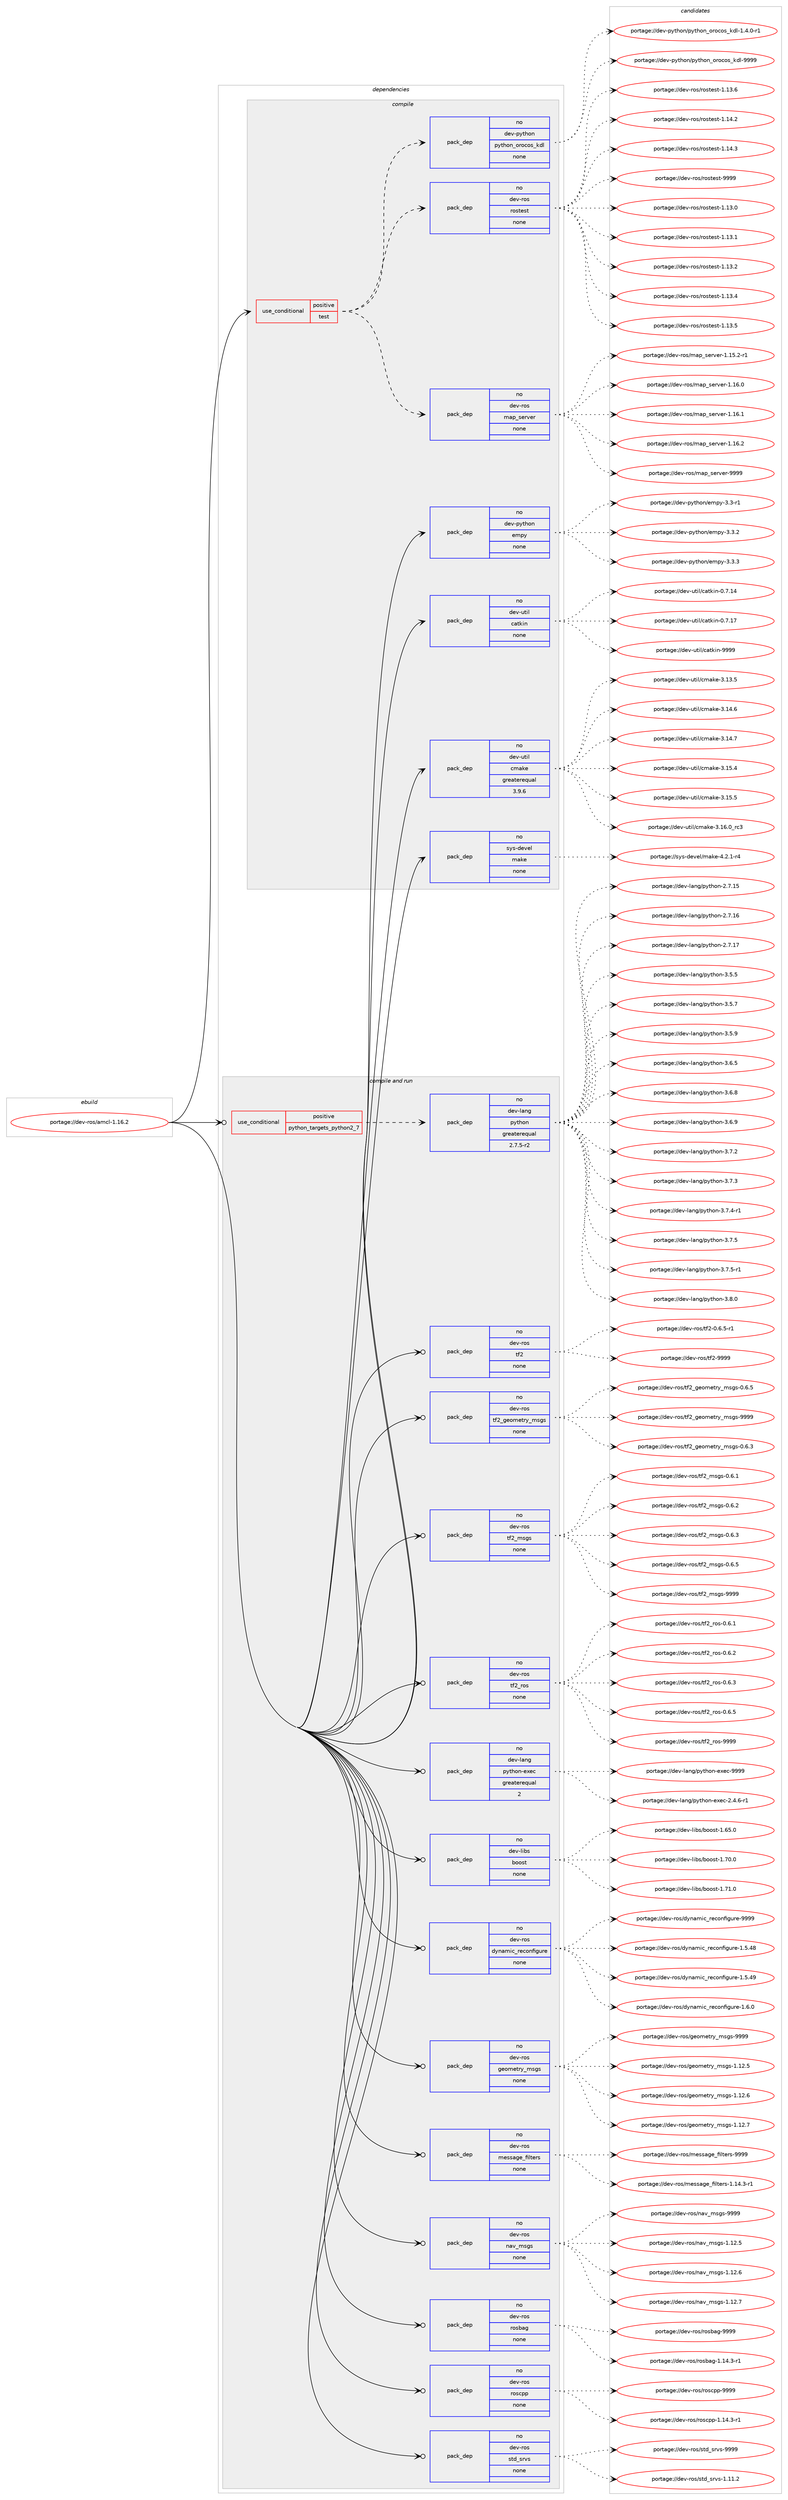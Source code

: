 digraph prolog {

# *************
# Graph options
# *************

newrank=true;
concentrate=true;
compound=true;
graph [rankdir=LR,fontname=Helvetica,fontsize=10,ranksep=1.5];#, ranksep=2.5, nodesep=0.2];
edge  [arrowhead=vee];
node  [fontname=Helvetica,fontsize=10];

# **********
# The ebuild
# **********

subgraph cluster_leftcol {
color=gray;
rank=same;
label=<<i>ebuild</i>>;
id [label="portage://dev-ros/amcl-1.16.2", color=red, width=4, href="../dev-ros/amcl-1.16.2.svg"];
}

# ****************
# The dependencies
# ****************

subgraph cluster_midcol {
color=gray;
label=<<i>dependencies</i>>;
subgraph cluster_compile {
fillcolor="#eeeeee";
style=filled;
label=<<i>compile</i>>;
subgraph cond41970 {
dependency183163 [label=<<TABLE BORDER="0" CELLBORDER="1" CELLSPACING="0" CELLPADDING="4"><TR><TD ROWSPAN="3" CELLPADDING="10">use_conditional</TD></TR><TR><TD>positive</TD></TR><TR><TD>test</TD></TR></TABLE>>, shape=none, color=red];
subgraph pack137773 {
dependency183164 [label=<<TABLE BORDER="0" CELLBORDER="1" CELLSPACING="0" CELLPADDING="4" WIDTH="220"><TR><TD ROWSPAN="6" CELLPADDING="30">pack_dep</TD></TR><TR><TD WIDTH="110">no</TD></TR><TR><TD>dev-ros</TD></TR><TR><TD>rostest</TD></TR><TR><TD>none</TD></TR><TR><TD></TD></TR></TABLE>>, shape=none, color=blue];
}
dependency183163:e -> dependency183164:w [weight=20,style="dashed",arrowhead="vee"];
subgraph pack137774 {
dependency183165 [label=<<TABLE BORDER="0" CELLBORDER="1" CELLSPACING="0" CELLPADDING="4" WIDTH="220"><TR><TD ROWSPAN="6" CELLPADDING="30">pack_dep</TD></TR><TR><TD WIDTH="110">no</TD></TR><TR><TD>dev-python</TD></TR><TR><TD>python_orocos_kdl</TD></TR><TR><TD>none</TD></TR><TR><TD></TD></TR></TABLE>>, shape=none, color=blue];
}
dependency183163:e -> dependency183165:w [weight=20,style="dashed",arrowhead="vee"];
subgraph pack137775 {
dependency183166 [label=<<TABLE BORDER="0" CELLBORDER="1" CELLSPACING="0" CELLPADDING="4" WIDTH="220"><TR><TD ROWSPAN="6" CELLPADDING="30">pack_dep</TD></TR><TR><TD WIDTH="110">no</TD></TR><TR><TD>dev-ros</TD></TR><TR><TD>map_server</TD></TR><TR><TD>none</TD></TR><TR><TD></TD></TR></TABLE>>, shape=none, color=blue];
}
dependency183163:e -> dependency183166:w [weight=20,style="dashed",arrowhead="vee"];
}
id:e -> dependency183163:w [weight=20,style="solid",arrowhead="vee"];
subgraph pack137776 {
dependency183167 [label=<<TABLE BORDER="0" CELLBORDER="1" CELLSPACING="0" CELLPADDING="4" WIDTH="220"><TR><TD ROWSPAN="6" CELLPADDING="30">pack_dep</TD></TR><TR><TD WIDTH="110">no</TD></TR><TR><TD>dev-python</TD></TR><TR><TD>empy</TD></TR><TR><TD>none</TD></TR><TR><TD></TD></TR></TABLE>>, shape=none, color=blue];
}
id:e -> dependency183167:w [weight=20,style="solid",arrowhead="vee"];
subgraph pack137777 {
dependency183168 [label=<<TABLE BORDER="0" CELLBORDER="1" CELLSPACING="0" CELLPADDING="4" WIDTH="220"><TR><TD ROWSPAN="6" CELLPADDING="30">pack_dep</TD></TR><TR><TD WIDTH="110">no</TD></TR><TR><TD>dev-util</TD></TR><TR><TD>catkin</TD></TR><TR><TD>none</TD></TR><TR><TD></TD></TR></TABLE>>, shape=none, color=blue];
}
id:e -> dependency183168:w [weight=20,style="solid",arrowhead="vee"];
subgraph pack137778 {
dependency183169 [label=<<TABLE BORDER="0" CELLBORDER="1" CELLSPACING="0" CELLPADDING="4" WIDTH="220"><TR><TD ROWSPAN="6" CELLPADDING="30">pack_dep</TD></TR><TR><TD WIDTH="110">no</TD></TR><TR><TD>dev-util</TD></TR><TR><TD>cmake</TD></TR><TR><TD>greaterequal</TD></TR><TR><TD>3.9.6</TD></TR></TABLE>>, shape=none, color=blue];
}
id:e -> dependency183169:w [weight=20,style="solid",arrowhead="vee"];
subgraph pack137779 {
dependency183170 [label=<<TABLE BORDER="0" CELLBORDER="1" CELLSPACING="0" CELLPADDING="4" WIDTH="220"><TR><TD ROWSPAN="6" CELLPADDING="30">pack_dep</TD></TR><TR><TD WIDTH="110">no</TD></TR><TR><TD>sys-devel</TD></TR><TR><TD>make</TD></TR><TR><TD>none</TD></TR><TR><TD></TD></TR></TABLE>>, shape=none, color=blue];
}
id:e -> dependency183170:w [weight=20,style="solid",arrowhead="vee"];
}
subgraph cluster_compileandrun {
fillcolor="#eeeeee";
style=filled;
label=<<i>compile and run</i>>;
subgraph cond41971 {
dependency183171 [label=<<TABLE BORDER="0" CELLBORDER="1" CELLSPACING="0" CELLPADDING="4"><TR><TD ROWSPAN="3" CELLPADDING="10">use_conditional</TD></TR><TR><TD>positive</TD></TR><TR><TD>python_targets_python2_7</TD></TR></TABLE>>, shape=none, color=red];
subgraph pack137780 {
dependency183172 [label=<<TABLE BORDER="0" CELLBORDER="1" CELLSPACING="0" CELLPADDING="4" WIDTH="220"><TR><TD ROWSPAN="6" CELLPADDING="30">pack_dep</TD></TR><TR><TD WIDTH="110">no</TD></TR><TR><TD>dev-lang</TD></TR><TR><TD>python</TD></TR><TR><TD>greaterequal</TD></TR><TR><TD>2.7.5-r2</TD></TR></TABLE>>, shape=none, color=blue];
}
dependency183171:e -> dependency183172:w [weight=20,style="dashed",arrowhead="vee"];
}
id:e -> dependency183171:w [weight=20,style="solid",arrowhead="odotvee"];
subgraph pack137781 {
dependency183173 [label=<<TABLE BORDER="0" CELLBORDER="1" CELLSPACING="0" CELLPADDING="4" WIDTH="220"><TR><TD ROWSPAN="6" CELLPADDING="30">pack_dep</TD></TR><TR><TD WIDTH="110">no</TD></TR><TR><TD>dev-lang</TD></TR><TR><TD>python-exec</TD></TR><TR><TD>greaterequal</TD></TR><TR><TD>2</TD></TR></TABLE>>, shape=none, color=blue];
}
id:e -> dependency183173:w [weight=20,style="solid",arrowhead="odotvee"];
subgraph pack137782 {
dependency183174 [label=<<TABLE BORDER="0" CELLBORDER="1" CELLSPACING="0" CELLPADDING="4" WIDTH="220"><TR><TD ROWSPAN="6" CELLPADDING="30">pack_dep</TD></TR><TR><TD WIDTH="110">no</TD></TR><TR><TD>dev-libs</TD></TR><TR><TD>boost</TD></TR><TR><TD>none</TD></TR><TR><TD></TD></TR></TABLE>>, shape=none, color=blue];
}
id:e -> dependency183174:w [weight=20,style="solid",arrowhead="odotvee"];
subgraph pack137783 {
dependency183175 [label=<<TABLE BORDER="0" CELLBORDER="1" CELLSPACING="0" CELLPADDING="4" WIDTH="220"><TR><TD ROWSPAN="6" CELLPADDING="30">pack_dep</TD></TR><TR><TD WIDTH="110">no</TD></TR><TR><TD>dev-ros</TD></TR><TR><TD>dynamic_reconfigure</TD></TR><TR><TD>none</TD></TR><TR><TD></TD></TR></TABLE>>, shape=none, color=blue];
}
id:e -> dependency183175:w [weight=20,style="solid",arrowhead="odotvee"];
subgraph pack137784 {
dependency183176 [label=<<TABLE BORDER="0" CELLBORDER="1" CELLSPACING="0" CELLPADDING="4" WIDTH="220"><TR><TD ROWSPAN="6" CELLPADDING="30">pack_dep</TD></TR><TR><TD WIDTH="110">no</TD></TR><TR><TD>dev-ros</TD></TR><TR><TD>geometry_msgs</TD></TR><TR><TD>none</TD></TR><TR><TD></TD></TR></TABLE>>, shape=none, color=blue];
}
id:e -> dependency183176:w [weight=20,style="solid",arrowhead="odotvee"];
subgraph pack137785 {
dependency183177 [label=<<TABLE BORDER="0" CELLBORDER="1" CELLSPACING="0" CELLPADDING="4" WIDTH="220"><TR><TD ROWSPAN="6" CELLPADDING="30">pack_dep</TD></TR><TR><TD WIDTH="110">no</TD></TR><TR><TD>dev-ros</TD></TR><TR><TD>message_filters</TD></TR><TR><TD>none</TD></TR><TR><TD></TD></TR></TABLE>>, shape=none, color=blue];
}
id:e -> dependency183177:w [weight=20,style="solid",arrowhead="odotvee"];
subgraph pack137786 {
dependency183178 [label=<<TABLE BORDER="0" CELLBORDER="1" CELLSPACING="0" CELLPADDING="4" WIDTH="220"><TR><TD ROWSPAN="6" CELLPADDING="30">pack_dep</TD></TR><TR><TD WIDTH="110">no</TD></TR><TR><TD>dev-ros</TD></TR><TR><TD>nav_msgs</TD></TR><TR><TD>none</TD></TR><TR><TD></TD></TR></TABLE>>, shape=none, color=blue];
}
id:e -> dependency183178:w [weight=20,style="solid",arrowhead="odotvee"];
subgraph pack137787 {
dependency183179 [label=<<TABLE BORDER="0" CELLBORDER="1" CELLSPACING="0" CELLPADDING="4" WIDTH="220"><TR><TD ROWSPAN="6" CELLPADDING="30">pack_dep</TD></TR><TR><TD WIDTH="110">no</TD></TR><TR><TD>dev-ros</TD></TR><TR><TD>rosbag</TD></TR><TR><TD>none</TD></TR><TR><TD></TD></TR></TABLE>>, shape=none, color=blue];
}
id:e -> dependency183179:w [weight=20,style="solid",arrowhead="odotvee"];
subgraph pack137788 {
dependency183180 [label=<<TABLE BORDER="0" CELLBORDER="1" CELLSPACING="0" CELLPADDING="4" WIDTH="220"><TR><TD ROWSPAN="6" CELLPADDING="30">pack_dep</TD></TR><TR><TD WIDTH="110">no</TD></TR><TR><TD>dev-ros</TD></TR><TR><TD>roscpp</TD></TR><TR><TD>none</TD></TR><TR><TD></TD></TR></TABLE>>, shape=none, color=blue];
}
id:e -> dependency183180:w [weight=20,style="solid",arrowhead="odotvee"];
subgraph pack137789 {
dependency183181 [label=<<TABLE BORDER="0" CELLBORDER="1" CELLSPACING="0" CELLPADDING="4" WIDTH="220"><TR><TD ROWSPAN="6" CELLPADDING="30">pack_dep</TD></TR><TR><TD WIDTH="110">no</TD></TR><TR><TD>dev-ros</TD></TR><TR><TD>std_srvs</TD></TR><TR><TD>none</TD></TR><TR><TD></TD></TR></TABLE>>, shape=none, color=blue];
}
id:e -> dependency183181:w [weight=20,style="solid",arrowhead="odotvee"];
subgraph pack137790 {
dependency183182 [label=<<TABLE BORDER="0" CELLBORDER="1" CELLSPACING="0" CELLPADDING="4" WIDTH="220"><TR><TD ROWSPAN="6" CELLPADDING="30">pack_dep</TD></TR><TR><TD WIDTH="110">no</TD></TR><TR><TD>dev-ros</TD></TR><TR><TD>tf2</TD></TR><TR><TD>none</TD></TR><TR><TD></TD></TR></TABLE>>, shape=none, color=blue];
}
id:e -> dependency183182:w [weight=20,style="solid",arrowhead="odotvee"];
subgraph pack137791 {
dependency183183 [label=<<TABLE BORDER="0" CELLBORDER="1" CELLSPACING="0" CELLPADDING="4" WIDTH="220"><TR><TD ROWSPAN="6" CELLPADDING="30">pack_dep</TD></TR><TR><TD WIDTH="110">no</TD></TR><TR><TD>dev-ros</TD></TR><TR><TD>tf2_geometry_msgs</TD></TR><TR><TD>none</TD></TR><TR><TD></TD></TR></TABLE>>, shape=none, color=blue];
}
id:e -> dependency183183:w [weight=20,style="solid",arrowhead="odotvee"];
subgraph pack137792 {
dependency183184 [label=<<TABLE BORDER="0" CELLBORDER="1" CELLSPACING="0" CELLPADDING="4" WIDTH="220"><TR><TD ROWSPAN="6" CELLPADDING="30">pack_dep</TD></TR><TR><TD WIDTH="110">no</TD></TR><TR><TD>dev-ros</TD></TR><TR><TD>tf2_msgs</TD></TR><TR><TD>none</TD></TR><TR><TD></TD></TR></TABLE>>, shape=none, color=blue];
}
id:e -> dependency183184:w [weight=20,style="solid",arrowhead="odotvee"];
subgraph pack137793 {
dependency183185 [label=<<TABLE BORDER="0" CELLBORDER="1" CELLSPACING="0" CELLPADDING="4" WIDTH="220"><TR><TD ROWSPAN="6" CELLPADDING="30">pack_dep</TD></TR><TR><TD WIDTH="110">no</TD></TR><TR><TD>dev-ros</TD></TR><TR><TD>tf2_ros</TD></TR><TR><TD>none</TD></TR><TR><TD></TD></TR></TABLE>>, shape=none, color=blue];
}
id:e -> dependency183185:w [weight=20,style="solid",arrowhead="odotvee"];
}
subgraph cluster_run {
fillcolor="#eeeeee";
style=filled;
label=<<i>run</i>>;
}
}

# **************
# The candidates
# **************

subgraph cluster_choices {
rank=same;
color=gray;
label=<<i>candidates</i>>;

subgraph choice137773 {
color=black;
nodesep=1;
choiceportage100101118451141111154711411111511610111511645494649514648 [label="portage://dev-ros/rostest-1.13.0", color=red, width=4,href="../dev-ros/rostest-1.13.0.svg"];
choiceportage100101118451141111154711411111511610111511645494649514649 [label="portage://dev-ros/rostest-1.13.1", color=red, width=4,href="../dev-ros/rostest-1.13.1.svg"];
choiceportage100101118451141111154711411111511610111511645494649514650 [label="portage://dev-ros/rostest-1.13.2", color=red, width=4,href="../dev-ros/rostest-1.13.2.svg"];
choiceportage100101118451141111154711411111511610111511645494649514652 [label="portage://dev-ros/rostest-1.13.4", color=red, width=4,href="../dev-ros/rostest-1.13.4.svg"];
choiceportage100101118451141111154711411111511610111511645494649514653 [label="portage://dev-ros/rostest-1.13.5", color=red, width=4,href="../dev-ros/rostest-1.13.5.svg"];
choiceportage100101118451141111154711411111511610111511645494649514654 [label="portage://dev-ros/rostest-1.13.6", color=red, width=4,href="../dev-ros/rostest-1.13.6.svg"];
choiceportage100101118451141111154711411111511610111511645494649524650 [label="portage://dev-ros/rostest-1.14.2", color=red, width=4,href="../dev-ros/rostest-1.14.2.svg"];
choiceportage100101118451141111154711411111511610111511645494649524651 [label="portage://dev-ros/rostest-1.14.3", color=red, width=4,href="../dev-ros/rostest-1.14.3.svg"];
choiceportage10010111845114111115471141111151161011151164557575757 [label="portage://dev-ros/rostest-9999", color=red, width=4,href="../dev-ros/rostest-9999.svg"];
dependency183164:e -> choiceportage100101118451141111154711411111511610111511645494649514648:w [style=dotted,weight="100"];
dependency183164:e -> choiceportage100101118451141111154711411111511610111511645494649514649:w [style=dotted,weight="100"];
dependency183164:e -> choiceportage100101118451141111154711411111511610111511645494649514650:w [style=dotted,weight="100"];
dependency183164:e -> choiceportage100101118451141111154711411111511610111511645494649514652:w [style=dotted,weight="100"];
dependency183164:e -> choiceportage100101118451141111154711411111511610111511645494649514653:w [style=dotted,weight="100"];
dependency183164:e -> choiceportage100101118451141111154711411111511610111511645494649514654:w [style=dotted,weight="100"];
dependency183164:e -> choiceportage100101118451141111154711411111511610111511645494649524650:w [style=dotted,weight="100"];
dependency183164:e -> choiceportage100101118451141111154711411111511610111511645494649524651:w [style=dotted,weight="100"];
dependency183164:e -> choiceportage10010111845114111115471141111151161011151164557575757:w [style=dotted,weight="100"];
}
subgraph choice137774 {
color=black;
nodesep=1;
choiceportage10010111845112121116104111110471121211161041111109511111411199111115951071001084549465246484511449 [label="portage://dev-python/python_orocos_kdl-1.4.0-r1", color=red, width=4,href="../dev-python/python_orocos_kdl-1.4.0-r1.svg"];
choiceportage10010111845112121116104111110471121211161041111109511111411199111115951071001084557575757 [label="portage://dev-python/python_orocos_kdl-9999", color=red, width=4,href="../dev-python/python_orocos_kdl-9999.svg"];
dependency183165:e -> choiceportage10010111845112121116104111110471121211161041111109511111411199111115951071001084549465246484511449:w [style=dotted,weight="100"];
dependency183165:e -> choiceportage10010111845112121116104111110471121211161041111109511111411199111115951071001084557575757:w [style=dotted,weight="100"];
}
subgraph choice137775 {
color=black;
nodesep=1;
choiceportage10010111845114111115471099711295115101114118101114454946495346504511449 [label="portage://dev-ros/map_server-1.15.2-r1", color=red, width=4,href="../dev-ros/map_server-1.15.2-r1.svg"];
choiceportage1001011184511411111547109971129511510111411810111445494649544648 [label="portage://dev-ros/map_server-1.16.0", color=red, width=4,href="../dev-ros/map_server-1.16.0.svg"];
choiceportage1001011184511411111547109971129511510111411810111445494649544649 [label="portage://dev-ros/map_server-1.16.1", color=red, width=4,href="../dev-ros/map_server-1.16.1.svg"];
choiceportage1001011184511411111547109971129511510111411810111445494649544650 [label="portage://dev-ros/map_server-1.16.2", color=red, width=4,href="../dev-ros/map_server-1.16.2.svg"];
choiceportage100101118451141111154710997112951151011141181011144557575757 [label="portage://dev-ros/map_server-9999", color=red, width=4,href="../dev-ros/map_server-9999.svg"];
dependency183166:e -> choiceportage10010111845114111115471099711295115101114118101114454946495346504511449:w [style=dotted,weight="100"];
dependency183166:e -> choiceportage1001011184511411111547109971129511510111411810111445494649544648:w [style=dotted,weight="100"];
dependency183166:e -> choiceportage1001011184511411111547109971129511510111411810111445494649544649:w [style=dotted,weight="100"];
dependency183166:e -> choiceportage1001011184511411111547109971129511510111411810111445494649544650:w [style=dotted,weight="100"];
dependency183166:e -> choiceportage100101118451141111154710997112951151011141181011144557575757:w [style=dotted,weight="100"];
}
subgraph choice137776 {
color=black;
nodesep=1;
choiceportage1001011184511212111610411111047101109112121455146514511449 [label="portage://dev-python/empy-3.3-r1", color=red, width=4,href="../dev-python/empy-3.3-r1.svg"];
choiceportage1001011184511212111610411111047101109112121455146514650 [label="portage://dev-python/empy-3.3.2", color=red, width=4,href="../dev-python/empy-3.3.2.svg"];
choiceportage1001011184511212111610411111047101109112121455146514651 [label="portage://dev-python/empy-3.3.3", color=red, width=4,href="../dev-python/empy-3.3.3.svg"];
dependency183167:e -> choiceportage1001011184511212111610411111047101109112121455146514511449:w [style=dotted,weight="100"];
dependency183167:e -> choiceportage1001011184511212111610411111047101109112121455146514650:w [style=dotted,weight="100"];
dependency183167:e -> choiceportage1001011184511212111610411111047101109112121455146514651:w [style=dotted,weight="100"];
}
subgraph choice137777 {
color=black;
nodesep=1;
choiceportage1001011184511711610510847999711610710511045484655464952 [label="portage://dev-util/catkin-0.7.14", color=red, width=4,href="../dev-util/catkin-0.7.14.svg"];
choiceportage1001011184511711610510847999711610710511045484655464955 [label="portage://dev-util/catkin-0.7.17", color=red, width=4,href="../dev-util/catkin-0.7.17.svg"];
choiceportage100101118451171161051084799971161071051104557575757 [label="portage://dev-util/catkin-9999", color=red, width=4,href="../dev-util/catkin-9999.svg"];
dependency183168:e -> choiceportage1001011184511711610510847999711610710511045484655464952:w [style=dotted,weight="100"];
dependency183168:e -> choiceportage1001011184511711610510847999711610710511045484655464955:w [style=dotted,weight="100"];
dependency183168:e -> choiceportage100101118451171161051084799971161071051104557575757:w [style=dotted,weight="100"];
}
subgraph choice137778 {
color=black;
nodesep=1;
choiceportage1001011184511711610510847991099710710145514649514653 [label="portage://dev-util/cmake-3.13.5", color=red, width=4,href="../dev-util/cmake-3.13.5.svg"];
choiceportage1001011184511711610510847991099710710145514649524654 [label="portage://dev-util/cmake-3.14.6", color=red, width=4,href="../dev-util/cmake-3.14.6.svg"];
choiceportage1001011184511711610510847991099710710145514649524655 [label="portage://dev-util/cmake-3.14.7", color=red, width=4,href="../dev-util/cmake-3.14.7.svg"];
choiceportage1001011184511711610510847991099710710145514649534652 [label="portage://dev-util/cmake-3.15.4", color=red, width=4,href="../dev-util/cmake-3.15.4.svg"];
choiceportage1001011184511711610510847991099710710145514649534653 [label="portage://dev-util/cmake-3.15.5", color=red, width=4,href="../dev-util/cmake-3.15.5.svg"];
choiceportage1001011184511711610510847991099710710145514649544648951149951 [label="portage://dev-util/cmake-3.16.0_rc3", color=red, width=4,href="../dev-util/cmake-3.16.0_rc3.svg"];
dependency183169:e -> choiceportage1001011184511711610510847991099710710145514649514653:w [style=dotted,weight="100"];
dependency183169:e -> choiceportage1001011184511711610510847991099710710145514649524654:w [style=dotted,weight="100"];
dependency183169:e -> choiceportage1001011184511711610510847991099710710145514649524655:w [style=dotted,weight="100"];
dependency183169:e -> choiceportage1001011184511711610510847991099710710145514649534652:w [style=dotted,weight="100"];
dependency183169:e -> choiceportage1001011184511711610510847991099710710145514649534653:w [style=dotted,weight="100"];
dependency183169:e -> choiceportage1001011184511711610510847991099710710145514649544648951149951:w [style=dotted,weight="100"];
}
subgraph choice137779 {
color=black;
nodesep=1;
choiceportage1151211154510010111810110847109971071014552465046494511452 [label="portage://sys-devel/make-4.2.1-r4", color=red, width=4,href="../sys-devel/make-4.2.1-r4.svg"];
dependency183170:e -> choiceportage1151211154510010111810110847109971071014552465046494511452:w [style=dotted,weight="100"];
}
subgraph choice137780 {
color=black;
nodesep=1;
choiceportage10010111845108971101034711212111610411111045504655464953 [label="portage://dev-lang/python-2.7.15", color=red, width=4,href="../dev-lang/python-2.7.15.svg"];
choiceportage10010111845108971101034711212111610411111045504655464954 [label="portage://dev-lang/python-2.7.16", color=red, width=4,href="../dev-lang/python-2.7.16.svg"];
choiceportage10010111845108971101034711212111610411111045504655464955 [label="portage://dev-lang/python-2.7.17", color=red, width=4,href="../dev-lang/python-2.7.17.svg"];
choiceportage100101118451089711010347112121116104111110455146534653 [label="portage://dev-lang/python-3.5.5", color=red, width=4,href="../dev-lang/python-3.5.5.svg"];
choiceportage100101118451089711010347112121116104111110455146534655 [label="portage://dev-lang/python-3.5.7", color=red, width=4,href="../dev-lang/python-3.5.7.svg"];
choiceportage100101118451089711010347112121116104111110455146534657 [label="portage://dev-lang/python-3.5.9", color=red, width=4,href="../dev-lang/python-3.5.9.svg"];
choiceportage100101118451089711010347112121116104111110455146544653 [label="portage://dev-lang/python-3.6.5", color=red, width=4,href="../dev-lang/python-3.6.5.svg"];
choiceportage100101118451089711010347112121116104111110455146544656 [label="portage://dev-lang/python-3.6.8", color=red, width=4,href="../dev-lang/python-3.6.8.svg"];
choiceportage100101118451089711010347112121116104111110455146544657 [label="portage://dev-lang/python-3.6.9", color=red, width=4,href="../dev-lang/python-3.6.9.svg"];
choiceportage100101118451089711010347112121116104111110455146554650 [label="portage://dev-lang/python-3.7.2", color=red, width=4,href="../dev-lang/python-3.7.2.svg"];
choiceportage100101118451089711010347112121116104111110455146554651 [label="portage://dev-lang/python-3.7.3", color=red, width=4,href="../dev-lang/python-3.7.3.svg"];
choiceportage1001011184510897110103471121211161041111104551465546524511449 [label="portage://dev-lang/python-3.7.4-r1", color=red, width=4,href="../dev-lang/python-3.7.4-r1.svg"];
choiceportage100101118451089711010347112121116104111110455146554653 [label="portage://dev-lang/python-3.7.5", color=red, width=4,href="../dev-lang/python-3.7.5.svg"];
choiceportage1001011184510897110103471121211161041111104551465546534511449 [label="portage://dev-lang/python-3.7.5-r1", color=red, width=4,href="../dev-lang/python-3.7.5-r1.svg"];
choiceportage100101118451089711010347112121116104111110455146564648 [label="portage://dev-lang/python-3.8.0", color=red, width=4,href="../dev-lang/python-3.8.0.svg"];
dependency183172:e -> choiceportage10010111845108971101034711212111610411111045504655464953:w [style=dotted,weight="100"];
dependency183172:e -> choiceportage10010111845108971101034711212111610411111045504655464954:w [style=dotted,weight="100"];
dependency183172:e -> choiceportage10010111845108971101034711212111610411111045504655464955:w [style=dotted,weight="100"];
dependency183172:e -> choiceportage100101118451089711010347112121116104111110455146534653:w [style=dotted,weight="100"];
dependency183172:e -> choiceportage100101118451089711010347112121116104111110455146534655:w [style=dotted,weight="100"];
dependency183172:e -> choiceportage100101118451089711010347112121116104111110455146534657:w [style=dotted,weight="100"];
dependency183172:e -> choiceportage100101118451089711010347112121116104111110455146544653:w [style=dotted,weight="100"];
dependency183172:e -> choiceportage100101118451089711010347112121116104111110455146544656:w [style=dotted,weight="100"];
dependency183172:e -> choiceportage100101118451089711010347112121116104111110455146544657:w [style=dotted,weight="100"];
dependency183172:e -> choiceportage100101118451089711010347112121116104111110455146554650:w [style=dotted,weight="100"];
dependency183172:e -> choiceportage100101118451089711010347112121116104111110455146554651:w [style=dotted,weight="100"];
dependency183172:e -> choiceportage1001011184510897110103471121211161041111104551465546524511449:w [style=dotted,weight="100"];
dependency183172:e -> choiceportage100101118451089711010347112121116104111110455146554653:w [style=dotted,weight="100"];
dependency183172:e -> choiceportage1001011184510897110103471121211161041111104551465546534511449:w [style=dotted,weight="100"];
dependency183172:e -> choiceportage100101118451089711010347112121116104111110455146564648:w [style=dotted,weight="100"];
}
subgraph choice137781 {
color=black;
nodesep=1;
choiceportage10010111845108971101034711212111610411111045101120101994550465246544511449 [label="portage://dev-lang/python-exec-2.4.6-r1", color=red, width=4,href="../dev-lang/python-exec-2.4.6-r1.svg"];
choiceportage10010111845108971101034711212111610411111045101120101994557575757 [label="portage://dev-lang/python-exec-9999", color=red, width=4,href="../dev-lang/python-exec-9999.svg"];
dependency183173:e -> choiceportage10010111845108971101034711212111610411111045101120101994550465246544511449:w [style=dotted,weight="100"];
dependency183173:e -> choiceportage10010111845108971101034711212111610411111045101120101994557575757:w [style=dotted,weight="100"];
}
subgraph choice137782 {
color=black;
nodesep=1;
choiceportage1001011184510810598115479811111111511645494654534648 [label="portage://dev-libs/boost-1.65.0", color=red, width=4,href="../dev-libs/boost-1.65.0.svg"];
choiceportage1001011184510810598115479811111111511645494655484648 [label="portage://dev-libs/boost-1.70.0", color=red, width=4,href="../dev-libs/boost-1.70.0.svg"];
choiceportage1001011184510810598115479811111111511645494655494648 [label="portage://dev-libs/boost-1.71.0", color=red, width=4,href="../dev-libs/boost-1.71.0.svg"];
dependency183174:e -> choiceportage1001011184510810598115479811111111511645494654534648:w [style=dotted,weight="100"];
dependency183174:e -> choiceportage1001011184510810598115479811111111511645494655484648:w [style=dotted,weight="100"];
dependency183174:e -> choiceportage1001011184510810598115479811111111511645494655494648:w [style=dotted,weight="100"];
}
subgraph choice137783 {
color=black;
nodesep=1;
choiceportage10010111845114111115471001211109710910599951141019911111010210510311711410145494653465256 [label="portage://dev-ros/dynamic_reconfigure-1.5.48", color=red, width=4,href="../dev-ros/dynamic_reconfigure-1.5.48.svg"];
choiceportage10010111845114111115471001211109710910599951141019911111010210510311711410145494653465257 [label="portage://dev-ros/dynamic_reconfigure-1.5.49", color=red, width=4,href="../dev-ros/dynamic_reconfigure-1.5.49.svg"];
choiceportage100101118451141111154710012111097109105999511410199111110102105103117114101454946544648 [label="portage://dev-ros/dynamic_reconfigure-1.6.0", color=red, width=4,href="../dev-ros/dynamic_reconfigure-1.6.0.svg"];
choiceportage1001011184511411111547100121110971091059995114101991111101021051031171141014557575757 [label="portage://dev-ros/dynamic_reconfigure-9999", color=red, width=4,href="../dev-ros/dynamic_reconfigure-9999.svg"];
dependency183175:e -> choiceportage10010111845114111115471001211109710910599951141019911111010210510311711410145494653465256:w [style=dotted,weight="100"];
dependency183175:e -> choiceportage10010111845114111115471001211109710910599951141019911111010210510311711410145494653465257:w [style=dotted,weight="100"];
dependency183175:e -> choiceportage100101118451141111154710012111097109105999511410199111110102105103117114101454946544648:w [style=dotted,weight="100"];
dependency183175:e -> choiceportage1001011184511411111547100121110971091059995114101991111101021051031171141014557575757:w [style=dotted,weight="100"];
}
subgraph choice137784 {
color=black;
nodesep=1;
choiceportage10010111845114111115471031011111091011161141219510911510311545494649504653 [label="portage://dev-ros/geometry_msgs-1.12.5", color=red, width=4,href="../dev-ros/geometry_msgs-1.12.5.svg"];
choiceportage10010111845114111115471031011111091011161141219510911510311545494649504654 [label="portage://dev-ros/geometry_msgs-1.12.6", color=red, width=4,href="../dev-ros/geometry_msgs-1.12.6.svg"];
choiceportage10010111845114111115471031011111091011161141219510911510311545494649504655 [label="portage://dev-ros/geometry_msgs-1.12.7", color=red, width=4,href="../dev-ros/geometry_msgs-1.12.7.svg"];
choiceportage1001011184511411111547103101111109101116114121951091151031154557575757 [label="portage://dev-ros/geometry_msgs-9999", color=red, width=4,href="../dev-ros/geometry_msgs-9999.svg"];
dependency183176:e -> choiceportage10010111845114111115471031011111091011161141219510911510311545494649504653:w [style=dotted,weight="100"];
dependency183176:e -> choiceportage10010111845114111115471031011111091011161141219510911510311545494649504654:w [style=dotted,weight="100"];
dependency183176:e -> choiceportage10010111845114111115471031011111091011161141219510911510311545494649504655:w [style=dotted,weight="100"];
dependency183176:e -> choiceportage1001011184511411111547103101111109101116114121951091151031154557575757:w [style=dotted,weight="100"];
}
subgraph choice137785 {
color=black;
nodesep=1;
choiceportage10010111845114111115471091011151159710310195102105108116101114115454946495246514511449 [label="portage://dev-ros/message_filters-1.14.3-r1", color=red, width=4,href="../dev-ros/message_filters-1.14.3-r1.svg"];
choiceportage100101118451141111154710910111511597103101951021051081161011141154557575757 [label="portage://dev-ros/message_filters-9999", color=red, width=4,href="../dev-ros/message_filters-9999.svg"];
dependency183177:e -> choiceportage10010111845114111115471091011151159710310195102105108116101114115454946495246514511449:w [style=dotted,weight="100"];
dependency183177:e -> choiceportage100101118451141111154710910111511597103101951021051081161011141154557575757:w [style=dotted,weight="100"];
}
subgraph choice137786 {
color=black;
nodesep=1;
choiceportage1001011184511411111547110971189510911510311545494649504653 [label="portage://dev-ros/nav_msgs-1.12.5", color=red, width=4,href="../dev-ros/nav_msgs-1.12.5.svg"];
choiceportage1001011184511411111547110971189510911510311545494649504654 [label="portage://dev-ros/nav_msgs-1.12.6", color=red, width=4,href="../dev-ros/nav_msgs-1.12.6.svg"];
choiceportage1001011184511411111547110971189510911510311545494649504655 [label="portage://dev-ros/nav_msgs-1.12.7", color=red, width=4,href="../dev-ros/nav_msgs-1.12.7.svg"];
choiceportage100101118451141111154711097118951091151031154557575757 [label="portage://dev-ros/nav_msgs-9999", color=red, width=4,href="../dev-ros/nav_msgs-9999.svg"];
dependency183178:e -> choiceportage1001011184511411111547110971189510911510311545494649504653:w [style=dotted,weight="100"];
dependency183178:e -> choiceportage1001011184511411111547110971189510911510311545494649504654:w [style=dotted,weight="100"];
dependency183178:e -> choiceportage1001011184511411111547110971189510911510311545494649504655:w [style=dotted,weight="100"];
dependency183178:e -> choiceportage100101118451141111154711097118951091151031154557575757:w [style=dotted,weight="100"];
}
subgraph choice137787 {
color=black;
nodesep=1;
choiceportage10010111845114111115471141111159897103454946495246514511449 [label="portage://dev-ros/rosbag-1.14.3-r1", color=red, width=4,href="../dev-ros/rosbag-1.14.3-r1.svg"];
choiceportage100101118451141111154711411111598971034557575757 [label="portage://dev-ros/rosbag-9999", color=red, width=4,href="../dev-ros/rosbag-9999.svg"];
dependency183179:e -> choiceportage10010111845114111115471141111159897103454946495246514511449:w [style=dotted,weight="100"];
dependency183179:e -> choiceportage100101118451141111154711411111598971034557575757:w [style=dotted,weight="100"];
}
subgraph choice137788 {
color=black;
nodesep=1;
choiceportage100101118451141111154711411111599112112454946495246514511449 [label="portage://dev-ros/roscpp-1.14.3-r1", color=red, width=4,href="../dev-ros/roscpp-1.14.3-r1.svg"];
choiceportage1001011184511411111547114111115991121124557575757 [label="portage://dev-ros/roscpp-9999", color=red, width=4,href="../dev-ros/roscpp-9999.svg"];
dependency183180:e -> choiceportage100101118451141111154711411111599112112454946495246514511449:w [style=dotted,weight="100"];
dependency183180:e -> choiceportage1001011184511411111547114111115991121124557575757:w [style=dotted,weight="100"];
}
subgraph choice137789 {
color=black;
nodesep=1;
choiceportage10010111845114111115471151161009511511411811545494649494650 [label="portage://dev-ros/std_srvs-1.11.2", color=red, width=4,href="../dev-ros/std_srvs-1.11.2.svg"];
choiceportage1001011184511411111547115116100951151141181154557575757 [label="portage://dev-ros/std_srvs-9999", color=red, width=4,href="../dev-ros/std_srvs-9999.svg"];
dependency183181:e -> choiceportage10010111845114111115471151161009511511411811545494649494650:w [style=dotted,weight="100"];
dependency183181:e -> choiceportage1001011184511411111547115116100951151141181154557575757:w [style=dotted,weight="100"];
}
subgraph choice137790 {
color=black;
nodesep=1;
choiceportage1001011184511411111547116102504548465446534511449 [label="portage://dev-ros/tf2-0.6.5-r1", color=red, width=4,href="../dev-ros/tf2-0.6.5-r1.svg"];
choiceportage1001011184511411111547116102504557575757 [label="portage://dev-ros/tf2-9999", color=red, width=4,href="../dev-ros/tf2-9999.svg"];
dependency183182:e -> choiceportage1001011184511411111547116102504548465446534511449:w [style=dotted,weight="100"];
dependency183182:e -> choiceportage1001011184511411111547116102504557575757:w [style=dotted,weight="100"];
}
subgraph choice137791 {
color=black;
nodesep=1;
choiceportage1001011184511411111547116102509510310111110910111611412195109115103115454846544651 [label="portage://dev-ros/tf2_geometry_msgs-0.6.3", color=red, width=4,href="../dev-ros/tf2_geometry_msgs-0.6.3.svg"];
choiceportage1001011184511411111547116102509510310111110910111611412195109115103115454846544653 [label="portage://dev-ros/tf2_geometry_msgs-0.6.5", color=red, width=4,href="../dev-ros/tf2_geometry_msgs-0.6.5.svg"];
choiceportage10010111845114111115471161025095103101111109101116114121951091151031154557575757 [label="portage://dev-ros/tf2_geometry_msgs-9999", color=red, width=4,href="../dev-ros/tf2_geometry_msgs-9999.svg"];
dependency183183:e -> choiceportage1001011184511411111547116102509510310111110910111611412195109115103115454846544651:w [style=dotted,weight="100"];
dependency183183:e -> choiceportage1001011184511411111547116102509510310111110910111611412195109115103115454846544653:w [style=dotted,weight="100"];
dependency183183:e -> choiceportage10010111845114111115471161025095103101111109101116114121951091151031154557575757:w [style=dotted,weight="100"];
}
subgraph choice137792 {
color=black;
nodesep=1;
choiceportage10010111845114111115471161025095109115103115454846544649 [label="portage://dev-ros/tf2_msgs-0.6.1", color=red, width=4,href="../dev-ros/tf2_msgs-0.6.1.svg"];
choiceportage10010111845114111115471161025095109115103115454846544650 [label="portage://dev-ros/tf2_msgs-0.6.2", color=red, width=4,href="../dev-ros/tf2_msgs-0.6.2.svg"];
choiceportage10010111845114111115471161025095109115103115454846544651 [label="portage://dev-ros/tf2_msgs-0.6.3", color=red, width=4,href="../dev-ros/tf2_msgs-0.6.3.svg"];
choiceportage10010111845114111115471161025095109115103115454846544653 [label="portage://dev-ros/tf2_msgs-0.6.5", color=red, width=4,href="../dev-ros/tf2_msgs-0.6.5.svg"];
choiceportage100101118451141111154711610250951091151031154557575757 [label="portage://dev-ros/tf2_msgs-9999", color=red, width=4,href="../dev-ros/tf2_msgs-9999.svg"];
dependency183184:e -> choiceportage10010111845114111115471161025095109115103115454846544649:w [style=dotted,weight="100"];
dependency183184:e -> choiceportage10010111845114111115471161025095109115103115454846544650:w [style=dotted,weight="100"];
dependency183184:e -> choiceportage10010111845114111115471161025095109115103115454846544651:w [style=dotted,weight="100"];
dependency183184:e -> choiceportage10010111845114111115471161025095109115103115454846544653:w [style=dotted,weight="100"];
dependency183184:e -> choiceportage100101118451141111154711610250951091151031154557575757:w [style=dotted,weight="100"];
}
subgraph choice137793 {
color=black;
nodesep=1;
choiceportage10010111845114111115471161025095114111115454846544649 [label="portage://dev-ros/tf2_ros-0.6.1", color=red, width=4,href="../dev-ros/tf2_ros-0.6.1.svg"];
choiceportage10010111845114111115471161025095114111115454846544650 [label="portage://dev-ros/tf2_ros-0.6.2", color=red, width=4,href="../dev-ros/tf2_ros-0.6.2.svg"];
choiceportage10010111845114111115471161025095114111115454846544651 [label="portage://dev-ros/tf2_ros-0.6.3", color=red, width=4,href="../dev-ros/tf2_ros-0.6.3.svg"];
choiceportage10010111845114111115471161025095114111115454846544653 [label="portage://dev-ros/tf2_ros-0.6.5", color=red, width=4,href="../dev-ros/tf2_ros-0.6.5.svg"];
choiceportage100101118451141111154711610250951141111154557575757 [label="portage://dev-ros/tf2_ros-9999", color=red, width=4,href="../dev-ros/tf2_ros-9999.svg"];
dependency183185:e -> choiceportage10010111845114111115471161025095114111115454846544649:w [style=dotted,weight="100"];
dependency183185:e -> choiceportage10010111845114111115471161025095114111115454846544650:w [style=dotted,weight="100"];
dependency183185:e -> choiceportage10010111845114111115471161025095114111115454846544651:w [style=dotted,weight="100"];
dependency183185:e -> choiceportage10010111845114111115471161025095114111115454846544653:w [style=dotted,weight="100"];
dependency183185:e -> choiceportage100101118451141111154711610250951141111154557575757:w [style=dotted,weight="100"];
}
}

}
